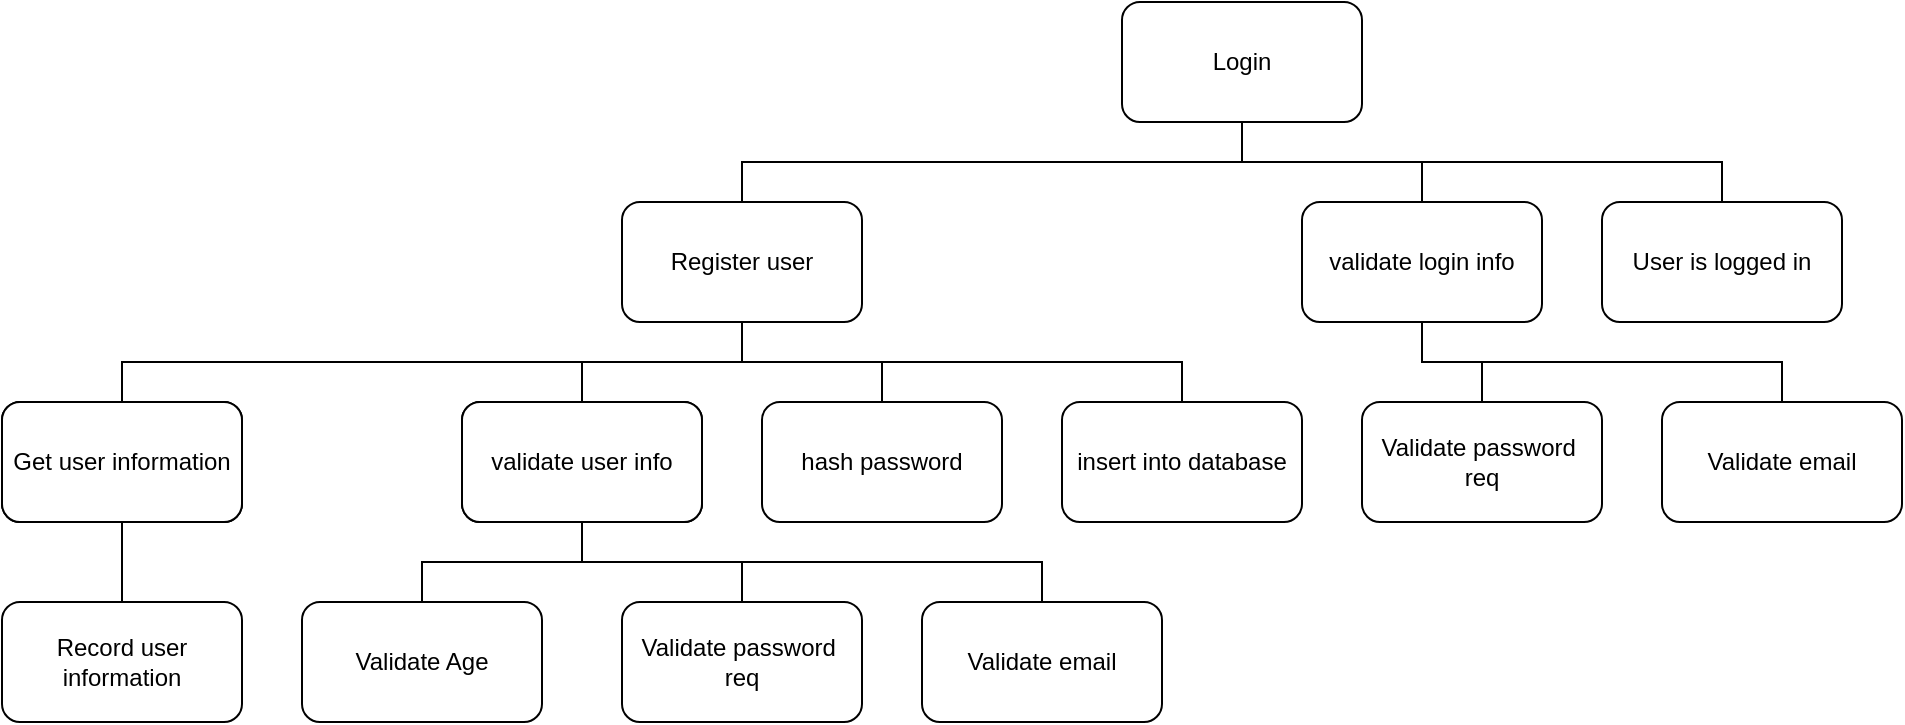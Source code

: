<mxfile version="24.6.4" type="device">
  <diagram id="C5RBs43oDa-KdzZeNtuy" name="Page-1">
    <mxGraphModel dx="1876" dy="552" grid="1" gridSize="10" guides="1" tooltips="1" connect="1" arrows="1" fold="1" page="1" pageScale="1" pageWidth="827" pageHeight="1169" math="0" shadow="0">
      <root>
        <mxCell id="WIyWlLk6GJQsqaUBKTNV-0" />
        <mxCell id="WIyWlLk6GJQsqaUBKTNV-1" parent="WIyWlLk6GJQsqaUBKTNV-0" />
        <mxCell id="VVw09N_40lLUuIqLd5vR-4" style="edgeStyle=orthogonalEdgeStyle;rounded=0;orthogonalLoop=1;jettySize=auto;html=1;entryX=0.5;entryY=0;entryDx=0;entryDy=0;endArrow=none;endFill=0;" edge="1" parent="WIyWlLk6GJQsqaUBKTNV-1" source="-Q0osp29YIrvLorOT4F8-0" target="-Q0osp29YIrvLorOT4F8-8">
          <mxGeometry relative="1" as="geometry">
            <Array as="points">
              <mxPoint x="250" y="340" />
              <mxPoint x="-60" y="340" />
            </Array>
          </mxGeometry>
        </mxCell>
        <mxCell id="VVw09N_40lLUuIqLd5vR-5" style="edgeStyle=orthogonalEdgeStyle;rounded=0;orthogonalLoop=1;jettySize=auto;html=1;endArrow=none;endFill=0;" edge="1" parent="WIyWlLk6GJQsqaUBKTNV-1" source="-Q0osp29YIrvLorOT4F8-0" target="-Q0osp29YIrvLorOT4F8-24">
          <mxGeometry relative="1" as="geometry">
            <Array as="points">
              <mxPoint x="250" y="340" />
              <mxPoint x="170" y="340" />
            </Array>
          </mxGeometry>
        </mxCell>
        <mxCell id="VVw09N_40lLUuIqLd5vR-6" style="edgeStyle=orthogonalEdgeStyle;rounded=0;orthogonalLoop=1;jettySize=auto;html=1;entryX=0.5;entryY=0;entryDx=0;entryDy=0;endArrow=none;endFill=0;" edge="1" parent="WIyWlLk6GJQsqaUBKTNV-1" source="-Q0osp29YIrvLorOT4F8-0" target="-Q0osp29YIrvLorOT4F8-31">
          <mxGeometry relative="1" as="geometry" />
        </mxCell>
        <mxCell id="VVw09N_40lLUuIqLd5vR-7" style="edgeStyle=orthogonalEdgeStyle;rounded=0;orthogonalLoop=1;jettySize=auto;html=1;entryX=0.5;entryY=0;entryDx=0;entryDy=0;endArrow=none;endFill=0;strokeWidth=1;" edge="1" parent="WIyWlLk6GJQsqaUBKTNV-1" source="-Q0osp29YIrvLorOT4F8-0" target="-Q0osp29YIrvLorOT4F8-33">
          <mxGeometry relative="1" as="geometry">
            <Array as="points">
              <mxPoint x="250" y="340" />
              <mxPoint x="470" y="340" />
            </Array>
          </mxGeometry>
        </mxCell>
        <mxCell id="-Q0osp29YIrvLorOT4F8-0" value="Register user" style="rounded=1;whiteSpace=wrap;html=1;" parent="WIyWlLk6GJQsqaUBKTNV-1" vertex="1">
          <mxGeometry x="190" y="260" width="120" height="60" as="geometry" />
        </mxCell>
        <mxCell id="-Q0osp29YIrvLorOT4F8-5" style="edgeStyle=orthogonalEdgeStyle;rounded=0;orthogonalLoop=1;jettySize=auto;html=1;entryX=0.5;entryY=0;entryDx=0;entryDy=0;endArrow=none;endFill=0;" parent="WIyWlLk6GJQsqaUBKTNV-1" source="-Q0osp29YIrvLorOT4F8-1" target="-Q0osp29YIrvLorOT4F8-4" edge="1">
          <mxGeometry relative="1" as="geometry" />
        </mxCell>
        <mxCell id="-Q0osp29YIrvLorOT4F8-1" value="Validate user info" style="rounded=1;whiteSpace=wrap;html=1;" parent="WIyWlLk6GJQsqaUBKTNV-1" vertex="1">
          <mxGeometry x="-120" y="360" width="120" height="60" as="geometry" />
        </mxCell>
        <mxCell id="-Q0osp29YIrvLorOT4F8-4" value="Record user information" style="rounded=1;whiteSpace=wrap;html=1;" parent="WIyWlLk6GJQsqaUBKTNV-1" vertex="1">
          <mxGeometry x="-120" y="460" width="120" height="60" as="geometry" />
        </mxCell>
        <mxCell id="-Q0osp29YIrvLorOT4F8-8" value="Get user information" style="rounded=1;whiteSpace=wrap;html=1;" parent="WIyWlLk6GJQsqaUBKTNV-1" vertex="1">
          <mxGeometry x="-120" y="360" width="120" height="60" as="geometry" />
        </mxCell>
        <mxCell id="-Q0osp29YIrvLorOT4F8-19" style="edgeStyle=orthogonalEdgeStyle;rounded=0;orthogonalLoop=1;jettySize=auto;html=1;entryX=0.5;entryY=0;entryDx=0;entryDy=0;endArrow=none;endFill=0;" parent="WIyWlLk6GJQsqaUBKTNV-1" source="-Q0osp29YIrvLorOT4F8-21" target="-Q0osp29YIrvLorOT4F8-22" edge="1">
          <mxGeometry relative="1" as="geometry" />
        </mxCell>
        <mxCell id="-Q0osp29YIrvLorOT4F8-21" value="Validate user info" style="rounded=1;whiteSpace=wrap;html=1;" parent="WIyWlLk6GJQsqaUBKTNV-1" vertex="1">
          <mxGeometry x="110" y="360" width="120" height="60" as="geometry" />
        </mxCell>
        <mxCell id="-Q0osp29YIrvLorOT4F8-22" value="Validate Age" style="rounded=1;whiteSpace=wrap;html=1;" parent="WIyWlLk6GJQsqaUBKTNV-1" vertex="1">
          <mxGeometry x="30" y="460" width="120" height="60" as="geometry" />
        </mxCell>
        <mxCell id="-Q0osp29YIrvLorOT4F8-23" value="Validate password&amp;nbsp;&lt;div&gt;req&lt;/div&gt;" style="rounded=1;whiteSpace=wrap;html=1;" parent="WIyWlLk6GJQsqaUBKTNV-1" vertex="1">
          <mxGeometry x="190" y="460" width="120" height="60" as="geometry" />
        </mxCell>
        <mxCell id="zvP27doLcbBTD-NjVl9T-13" style="edgeStyle=orthogonalEdgeStyle;rounded=0;orthogonalLoop=1;jettySize=auto;html=1;entryX=0.5;entryY=0;entryDx=0;entryDy=0;endArrow=none;endFill=0;" parent="WIyWlLk6GJQsqaUBKTNV-1" source="-Q0osp29YIrvLorOT4F8-24" target="-Q0osp29YIrvLorOT4F8-23" edge="1">
          <mxGeometry relative="1" as="geometry" />
        </mxCell>
        <mxCell id="zvP27doLcbBTD-NjVl9T-14" style="edgeStyle=orthogonalEdgeStyle;rounded=0;orthogonalLoop=1;jettySize=auto;html=1;endArrow=none;endFill=0;" parent="WIyWlLk6GJQsqaUBKTNV-1" source="-Q0osp29YIrvLorOT4F8-24" target="zvP27doLcbBTD-NjVl9T-12" edge="1">
          <mxGeometry relative="1" as="geometry">
            <Array as="points">
              <mxPoint x="170" y="440" />
              <mxPoint x="400" y="440" />
            </Array>
          </mxGeometry>
        </mxCell>
        <mxCell id="-Q0osp29YIrvLorOT4F8-24" value="validate user info" style="rounded=1;whiteSpace=wrap;html=1;" parent="WIyWlLk6GJQsqaUBKTNV-1" vertex="1">
          <mxGeometry x="110" y="360" width="120" height="60" as="geometry" />
        </mxCell>
        <mxCell id="-Q0osp29YIrvLorOT4F8-31" value="hash password" style="rounded=1;whiteSpace=wrap;html=1;" parent="WIyWlLk6GJQsqaUBKTNV-1" vertex="1">
          <mxGeometry x="260" y="360" width="120" height="60" as="geometry" />
        </mxCell>
        <mxCell id="-Q0osp29YIrvLorOT4F8-33" value="insert into database" style="rounded=1;whiteSpace=wrap;html=1;" parent="WIyWlLk6GJQsqaUBKTNV-1" vertex="1">
          <mxGeometry x="410" y="360" width="120" height="60" as="geometry" />
        </mxCell>
        <mxCell id="zvP27doLcbBTD-NjVl9T-3" style="edgeStyle=orthogonalEdgeStyle;rounded=0;orthogonalLoop=1;jettySize=auto;html=1;entryX=0.5;entryY=0;entryDx=0;entryDy=0;endArrow=none;endFill=0;" parent="WIyWlLk6GJQsqaUBKTNV-1" source="zvP27doLcbBTD-NjVl9T-0" target="-Q0osp29YIrvLorOT4F8-0" edge="1">
          <mxGeometry relative="1" as="geometry">
            <Array as="points">
              <mxPoint x="500" y="240" />
              <mxPoint x="250" y="240" />
            </Array>
          </mxGeometry>
        </mxCell>
        <mxCell id="zvP27doLcbBTD-NjVl9T-4" style="edgeStyle=orthogonalEdgeStyle;rounded=0;orthogonalLoop=1;jettySize=auto;html=1;entryX=0.5;entryY=0;entryDx=0;entryDy=0;endArrow=none;endFill=0;" parent="WIyWlLk6GJQsqaUBKTNV-1" source="zvP27doLcbBTD-NjVl9T-0" target="zvP27doLcbBTD-NjVl9T-1" edge="1">
          <mxGeometry relative="1" as="geometry" />
        </mxCell>
        <mxCell id="zvP27doLcbBTD-NjVl9T-0" value="Login" style="rounded=1;whiteSpace=wrap;html=1;" parent="WIyWlLk6GJQsqaUBKTNV-1" vertex="1">
          <mxGeometry x="440" y="160" width="120" height="60" as="geometry" />
        </mxCell>
        <mxCell id="VVw09N_40lLUuIqLd5vR-2" style="edgeStyle=orthogonalEdgeStyle;rounded=0;orthogonalLoop=1;jettySize=auto;html=1;endArrow=none;endFill=0;" edge="1" parent="WIyWlLk6GJQsqaUBKTNV-1" source="zvP27doLcbBTD-NjVl9T-1" target="VVw09N_40lLUuIqLd5vR-0">
          <mxGeometry relative="1" as="geometry" />
        </mxCell>
        <mxCell id="VVw09N_40lLUuIqLd5vR-3" style="edgeStyle=orthogonalEdgeStyle;rounded=0;orthogonalLoop=1;jettySize=auto;html=1;entryX=0.5;entryY=0;entryDx=0;entryDy=0;endArrow=none;endFill=0;" edge="1" parent="WIyWlLk6GJQsqaUBKTNV-1" source="zvP27doLcbBTD-NjVl9T-1" target="VVw09N_40lLUuIqLd5vR-1">
          <mxGeometry relative="1" as="geometry">
            <Array as="points">
              <mxPoint x="590" y="340" />
              <mxPoint x="770" y="340" />
            </Array>
          </mxGeometry>
        </mxCell>
        <mxCell id="zvP27doLcbBTD-NjVl9T-1" value="validate login info" style="rounded=1;whiteSpace=wrap;html=1;" parent="WIyWlLk6GJQsqaUBKTNV-1" vertex="1">
          <mxGeometry x="530" y="260" width="120" height="60" as="geometry" />
        </mxCell>
        <mxCell id="zvP27doLcbBTD-NjVl9T-11" style="edgeStyle=orthogonalEdgeStyle;rounded=0;orthogonalLoop=1;jettySize=auto;html=1;entryX=0.5;entryY=1;entryDx=0;entryDy=0;endArrow=none;endFill=0;" parent="WIyWlLk6GJQsqaUBKTNV-1" source="zvP27doLcbBTD-NjVl9T-2" target="zvP27doLcbBTD-NjVl9T-0" edge="1">
          <mxGeometry relative="1" as="geometry">
            <Array as="points">
              <mxPoint x="740" y="240" />
              <mxPoint x="500" y="240" />
            </Array>
          </mxGeometry>
        </mxCell>
        <mxCell id="zvP27doLcbBTD-NjVl9T-2" value="User is logged in" style="rounded=1;whiteSpace=wrap;html=1;" parent="WIyWlLk6GJQsqaUBKTNV-1" vertex="1">
          <mxGeometry x="680" y="260" width="120" height="60" as="geometry" />
        </mxCell>
        <mxCell id="zvP27doLcbBTD-NjVl9T-12" value="Validate email" style="rounded=1;whiteSpace=wrap;html=1;" parent="WIyWlLk6GJQsqaUBKTNV-1" vertex="1">
          <mxGeometry x="340" y="460" width="120" height="60" as="geometry" />
        </mxCell>
        <mxCell id="VVw09N_40lLUuIqLd5vR-0" value="Validate password&amp;nbsp;&lt;div&gt;req&lt;/div&gt;" style="rounded=1;whiteSpace=wrap;html=1;" vertex="1" parent="WIyWlLk6GJQsqaUBKTNV-1">
          <mxGeometry x="560" y="360" width="120" height="60" as="geometry" />
        </mxCell>
        <mxCell id="VVw09N_40lLUuIqLd5vR-1" value="Validate email" style="rounded=1;whiteSpace=wrap;html=1;" vertex="1" parent="WIyWlLk6GJQsqaUBKTNV-1">
          <mxGeometry x="710" y="360" width="120" height="60" as="geometry" />
        </mxCell>
      </root>
    </mxGraphModel>
  </diagram>
</mxfile>
